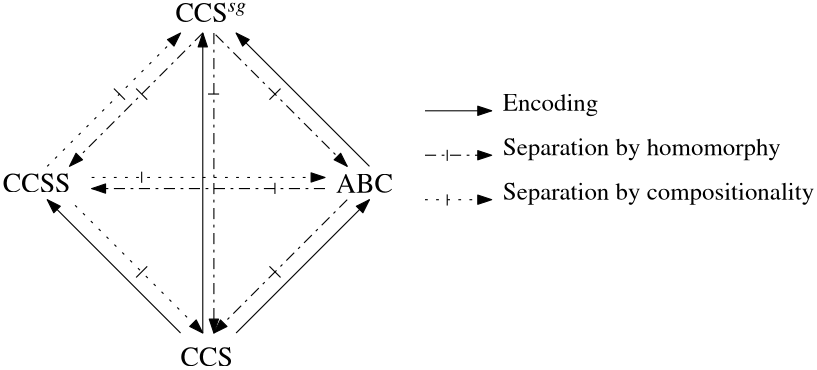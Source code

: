 <?xml version="1.0"?>
<!DOCTYPE ipe SYSTEM "ipe.dtd">
<ipe version="70212" creator="Ipe 7.2.12">
<info created="D:20190815120105" modified="D:20190821180346"/>
<preamble>\usepackage{mathptmx}</preamble>
<ipestyle name="basic">
<symbol name="arrow/arc(spx)">
<path stroke="sym-stroke" fill="sym-stroke" pen="sym-pen">
0 0 m
-1 0.333 l
-1 -0.333 l
h
</path>
</symbol>
<symbol name="arrow/farc(spx)">
<path stroke="sym-stroke" fill="white" pen="sym-pen">
0 0 m
-1 0.333 l
-1 -0.333 l
h
</path>
</symbol>
<symbol name="arrow/ptarc(spx)">
<path stroke="sym-stroke" fill="sym-stroke" pen="sym-pen">
0 0 m
-1 0.333 l
-0.8 0 l
-1 -0.333 l
h
</path>
</symbol>
<symbol name="arrow/fptarc(spx)">
<path stroke="sym-stroke" fill="white" pen="sym-pen">
0 0 m
-1 0.333 l
-0.8 0 l
-1 -0.333 l
h
</path>
</symbol>
<symbol name="mark/circle(sx)" transformations="translations">
<path fill="sym-stroke">
0.6 0 0 0.6 0 0 e
0.4 0 0 0.4 0 0 e
</path>
</symbol>
<symbol name="mark/disk(sx)" transformations="translations">
<path fill="sym-stroke">
0.6 0 0 0.6 0 0 e
</path>
</symbol>
<symbol name="mark/fdisk(sfx)" transformations="translations">
<group>
<path fill="sym-fill">
0.5 0 0 0.5 0 0 e
</path>
<path fill="sym-stroke" fillrule="eofill">
0.6 0 0 0.6 0 0 e
0.4 0 0 0.4 0 0 e
</path>
</group>
</symbol>
<symbol name="mark/box(sx)" transformations="translations">
<path fill="sym-stroke" fillrule="eofill">
-0.6 -0.6 m
0.6 -0.6 l
0.6 0.6 l
-0.6 0.6 l
h
-0.4 -0.4 m
0.4 -0.4 l
0.4 0.4 l
-0.4 0.4 l
h
</path>
</symbol>
<symbol name="mark/square(sx)" transformations="translations">
<path fill="sym-stroke">
-0.6 -0.6 m
0.6 -0.6 l
0.6 0.6 l
-0.6 0.6 l
h
</path>
</symbol>
<symbol name="mark/fsquare(sfx)" transformations="translations">
<group>
<path fill="sym-fill">
-0.5 -0.5 m
0.5 -0.5 l
0.5 0.5 l
-0.5 0.5 l
h
</path>
<path fill="sym-stroke" fillrule="eofill">
-0.6 -0.6 m
0.6 -0.6 l
0.6 0.6 l
-0.6 0.6 l
h
-0.4 -0.4 m
0.4 -0.4 l
0.4 0.4 l
-0.4 0.4 l
h
</path>
</group>
</symbol>
<symbol name="mark/cross(sx)" transformations="translations">
<group>
<path fill="sym-stroke">
-0.43 -0.57 m
0.57 0.43 l
0.43 0.57 l
-0.57 -0.43 l
h
</path>
<path fill="sym-stroke">
-0.43 0.57 m
0.57 -0.43 l
0.43 -0.57 l
-0.57 0.43 l
h
</path>
</group>
</symbol>
<symbol name="arrow/fnormal(spx)">
<path stroke="sym-stroke" fill="white" pen="sym-pen">
0 0 m
-1 0.333 l
-1 -0.333 l
h
</path>
</symbol>
<symbol name="arrow/pointed(spx)">
<path stroke="sym-stroke" fill="sym-stroke" pen="sym-pen">
0 0 m
-1 0.333 l
-0.8 0 l
-1 -0.333 l
h
</path>
</symbol>
<symbol name="arrow/fpointed(spx)">
<path stroke="sym-stroke" fill="white" pen="sym-pen">
0 0 m
-1 0.333 l
-0.8 0 l
-1 -0.333 l
h
</path>
</symbol>
<symbol name="arrow/linear(spx)">
<path stroke="sym-stroke" pen="sym-pen">
-1 0.333 m
0 0 l
-1 -0.333 l
</path>
</symbol>
<symbol name="arrow/fdouble(spx)">
<path stroke="sym-stroke" fill="white" pen="sym-pen">
0 0 m
-1 0.333 l
-1 -0.333 l
h
-1 0 m
-2 0.333 l
-2 -0.333 l
h
</path>
</symbol>
<symbol name="arrow/double(spx)">
<path stroke="sym-stroke" fill="sym-stroke" pen="sym-pen">
0 0 m
-1 0.333 l
-1 -0.333 l
h
-1 0 m
-2 0.333 l
-2 -0.333 l
h
</path>
</symbol>
<pen name="heavier" value="0.8"/>
<pen name="fat" value="1.2"/>
<pen name="ultrafat" value="2"/>
<symbolsize name="large" value="5"/>
<symbolsize name="small" value="2"/>
<symbolsize name="tiny" value="1.1"/>
<arrowsize name="large" value="10"/>
<arrowsize name="small" value="5"/>
<arrowsize name="tiny" value="3"/>
<color name="red" value="1 0 0"/>
<color name="green" value="0 1 0"/>
<color name="blue" value="0 0 1"/>
<color name="yellow" value="1 1 0"/>
<color name="orange" value="1 0.647 0"/>
<color name="gold" value="1 0.843 0"/>
<color name="purple" value="0.627 0.125 0.941"/>
<color name="gray" value="0.745"/>
<color name="brown" value="0.647 0.165 0.165"/>
<color name="navy" value="0 0 0.502"/>
<color name="pink" value="1 0.753 0.796"/>
<color name="seagreen" value="0.18 0.545 0.341"/>
<color name="turquoise" value="0.251 0.878 0.816"/>
<color name="violet" value="0.933 0.51 0.933"/>
<color name="darkblue" value="0 0 0.545"/>
<color name="darkcyan" value="0 0.545 0.545"/>
<color name="darkgray" value="0.663"/>
<color name="darkgreen" value="0 0.392 0"/>
<color name="darkmagenta" value="0.545 0 0.545"/>
<color name="darkorange" value="1 0.549 0"/>
<color name="darkred" value="0.545 0 0"/>
<color name="lightblue" value="0.678 0.847 0.902"/>
<color name="lightcyan" value="0.878 1 1"/>
<color name="lightgray" value="0.827"/>
<color name="lightgreen" value="0.565 0.933 0.565"/>
<color name="lightyellow" value="1 1 0.878"/>
<dashstyle name="dashed" value="[4] 0"/>
<dashstyle name="dotted" value="[1 3] 0"/>
<dashstyle name="dash dotted" value="[4 2 1 2] 0"/>
<dashstyle name="dash dot dotted" value="[4 2 1 2 1 2] 0"/>
<textsize name="large" value="\large"/>
<textsize name="Large" value="\Large"/>
<textsize name="LARGE" value="\LARGE"/>
<textsize name="huge" value="\huge"/>
<textsize name="Huge" value="\Huge"/>
<textsize name="small" value="\small"/>
<textsize name="footnote" value="\footnotesize"/>
<textsize name="tiny" value="\tiny"/>
<textstyle name="center" begin="\begin{center}" end="\end{center}"/>
<textstyle name="itemize" begin="\begin{itemize}" end="\end{itemize}"/>
<textstyle name="item" begin="\begin{itemize}\item{}" end="\end{itemize}"/>
<gridsize name="4 pts" value="4"/>
<gridsize name="8 pts (~3 mm)" value="8"/>
<gridsize name="16 pts (~6 mm)" value="16"/>
<gridsize name="32 pts (~12 mm)" value="32"/>
<gridsize name="10 pts (~3.5 mm)" value="10"/>
<gridsize name="20 pts (~7 mm)" value="20"/>
<gridsize name="14 pts (~5 mm)" value="14"/>
<gridsize name="28 pts (~10 mm)" value="28"/>
<gridsize name="56 pts (~20 mm)" value="56"/>
<anglesize name="90 deg" value="90"/>
<anglesize name="60 deg" value="60"/>
<anglesize name="45 deg" value="45"/>
<anglesize name="30 deg" value="30"/>
<anglesize name="22.5 deg" value="22.5"/>
<opacity name="10%" value="0.1"/>
<opacity name="30%" value="0.3"/>
<opacity name="50%" value="0.5"/>
<opacity name="75%" value="0.75"/>
<tiling name="falling" angle="-60" step="4" width="1"/>
<tiling name="rising" angle="30" step="4" width="1"/>
</ipestyle>
<page>
<layer name="alpha"/>
<view layers="alpha" active="alpha"/>
<text layer="alpha" matrix="1 0 0 1 -1.85866 32" transformations="translations" pos="208 768" stroke="black" type="label" width="25.881" height="6.884" depth="0.13" valign="baseline">CCS$^{sg}$</text>
<text matrix="1 0 0 1 -64 -29.4242" transformations="translations" pos="208 768" stroke="black" type="label" width="24.368" height="6.804" depth="0.13" valign="baseline">CCSS</text>
<text matrix="1 0 0 1 56 -29.5003" transformations="translations" pos="208 768" stroke="black" type="label" width="20.483" height="6.804" depth="0.13" valign="baseline">ABC</text>
<text matrix="1 0 0 1 0 -92" transformations="translations" pos="208 768" stroke="black" type="label" width="18.829" height="6.804" depth="0.13" valign="baseline">CCS</text>
<path stroke="black" arrow="normal/small">
208 688 m
160 736 l
</path>
<path stroke="black" dash="dotted" rarrow="normal/small">
216 688 m
168 736 l
</path>
<path matrix="1 0 0 1 4 0" stroke="black" arrow="normal/small">
224 688 m
272 736 l
</path>
<path stroke="black" dash="dash dotted" arrow="normal/small">
268 736 m
220 688 l
</path>
<path matrix="1 0 0 1 0 4" stroke="black" dash="dotted" arrow="normal/small">
160 744 m
208 792 l
</path>
<path matrix="1 0 0 1 0 4" stroke="black" dash="dash dotted" arrow="normal/small">
216 792 m
168 744 l
</path>
<path matrix="1 0 0 1 68 60" stroke="black" arrow="normal/small">
208 688 m
160 736 l
</path>
<path matrix="1 0 0 1 0 4" stroke="black" dash="dash dotted" rarrow="normal/small">
268 744 m
220 792 l
</path>
<path stroke="black" dash="dotted" arrow="normal/small">
176 744 m
260 744 l
</path>
<path stroke="black" dash="dash dotted" arrow="normal/small">
260 740 m
176 740 l
</path>
<path stroke="black" arrow="normal/small">
216 688 m
216 796 l
</path>
<path stroke="black" dash="dash dotted" arrow="normal/small">
220 796 m
220 688 l
</path>
<path stroke="black">
184 776 m
188 772 l
</path>
<path stroke="black">
192 776 m
196 772 l
</path>
<path stroke="black">
240 772 m
244 776 l
</path>
<path stroke="black">
240 712 m
244 708 l
</path>
<path stroke="black">
192 708 m
196 712 l
</path>
<path matrix="1 0 0 1 -2.0025 -1.91951" stroke="black">
196 748 m
196 744 l
</path>
<path matrix="1 0 0 1 -2.02639 2.07509" stroke="black">
244 736 m
244 740 l
</path>
<path matrix="1 0 0 1 -2.11611 2.03243" stroke="black">
220 772 m
224 772 l
</path>
<text matrix="1 0 0 1 20 -16" transformations="translations" pos="304 784" stroke="black" type="label" width="36.61" height="6.116" depth="1.94" valign="baseline" size="small">Encoding </text>
<text matrix="1 0 0 1 20 -32" transformations="translations" pos="304 768" stroke="black" type="label" width="112.078" height="6.116" depth="1.94" valign="baseline" size="small">Separation by compositionality</text>
<text matrix="1 0 0 1 20 0" transformations="translations" pos="304 752" stroke="black" type="label" width="100.073" height="6.116" depth="1.94" valign="baseline" size="small">Separation by homomorphy</text>
<path stroke="black" arrow="normal/small">
296 768 m
320 768 l
</path>
<path stroke="black" dash="dotted" arrow="normal/small">
296 736 m
320 736 l
</path>
<path stroke="black" dash="dash dotted" arrow="normal/small">
296 752 m
320 752 l
</path>
<path matrix="1 0 0 1 0 -2.03496" stroke="black">
304 756 m
304 752 l
</path>
<path matrix="1 0 0 1 0 -2.11106" stroke="black">
304 740 m
304 736 l
</path>
</page>
</ipe>
